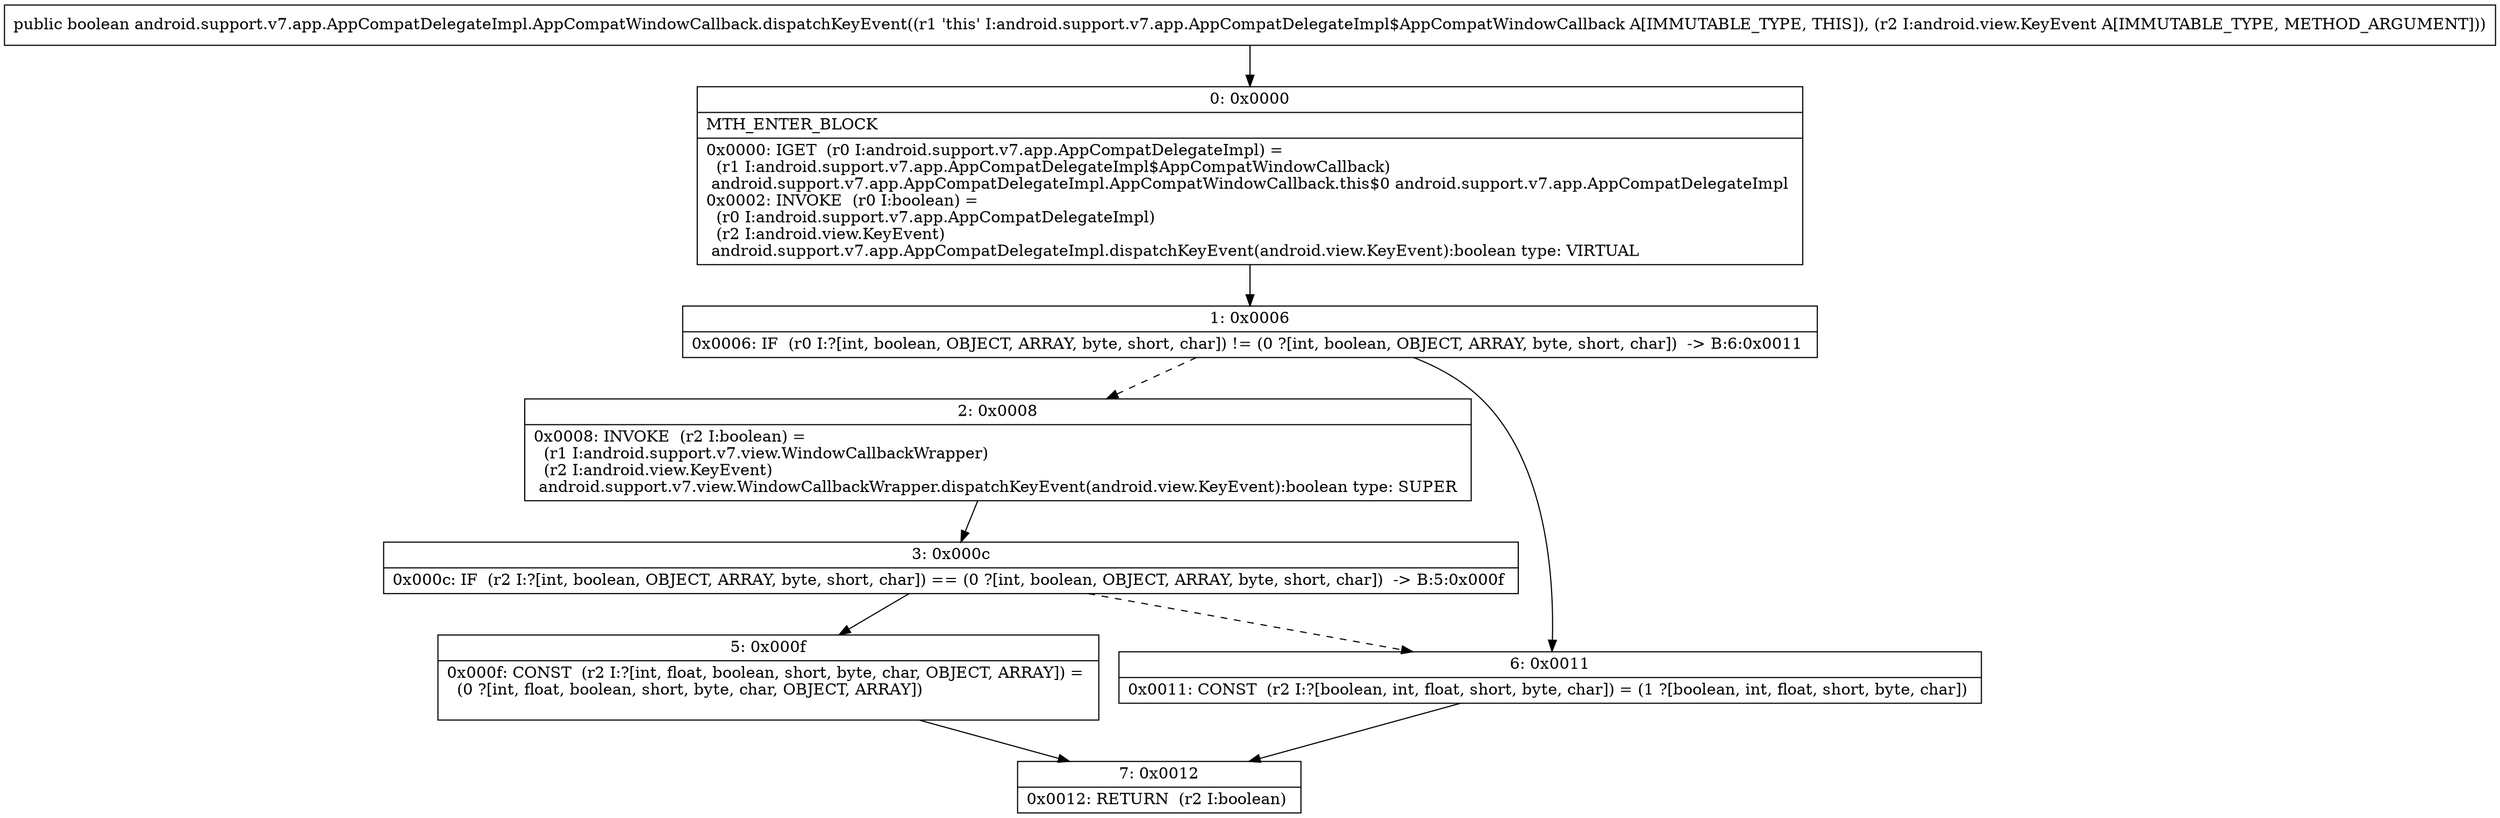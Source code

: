 digraph "CFG forandroid.support.v7.app.AppCompatDelegateImpl.AppCompatWindowCallback.dispatchKeyEvent(Landroid\/view\/KeyEvent;)Z" {
Node_0 [shape=record,label="{0\:\ 0x0000|MTH_ENTER_BLOCK\l|0x0000: IGET  (r0 I:android.support.v7.app.AppCompatDelegateImpl) = \l  (r1 I:android.support.v7.app.AppCompatDelegateImpl$AppCompatWindowCallback)\l android.support.v7.app.AppCompatDelegateImpl.AppCompatWindowCallback.this$0 android.support.v7.app.AppCompatDelegateImpl \l0x0002: INVOKE  (r0 I:boolean) = \l  (r0 I:android.support.v7.app.AppCompatDelegateImpl)\l  (r2 I:android.view.KeyEvent)\l android.support.v7.app.AppCompatDelegateImpl.dispatchKeyEvent(android.view.KeyEvent):boolean type: VIRTUAL \l}"];
Node_1 [shape=record,label="{1\:\ 0x0006|0x0006: IF  (r0 I:?[int, boolean, OBJECT, ARRAY, byte, short, char]) != (0 ?[int, boolean, OBJECT, ARRAY, byte, short, char])  \-\> B:6:0x0011 \l}"];
Node_2 [shape=record,label="{2\:\ 0x0008|0x0008: INVOKE  (r2 I:boolean) = \l  (r1 I:android.support.v7.view.WindowCallbackWrapper)\l  (r2 I:android.view.KeyEvent)\l android.support.v7.view.WindowCallbackWrapper.dispatchKeyEvent(android.view.KeyEvent):boolean type: SUPER \l}"];
Node_3 [shape=record,label="{3\:\ 0x000c|0x000c: IF  (r2 I:?[int, boolean, OBJECT, ARRAY, byte, short, char]) == (0 ?[int, boolean, OBJECT, ARRAY, byte, short, char])  \-\> B:5:0x000f \l}"];
Node_5 [shape=record,label="{5\:\ 0x000f|0x000f: CONST  (r2 I:?[int, float, boolean, short, byte, char, OBJECT, ARRAY]) = \l  (0 ?[int, float, boolean, short, byte, char, OBJECT, ARRAY])\l \l}"];
Node_6 [shape=record,label="{6\:\ 0x0011|0x0011: CONST  (r2 I:?[boolean, int, float, short, byte, char]) = (1 ?[boolean, int, float, short, byte, char]) \l}"];
Node_7 [shape=record,label="{7\:\ 0x0012|0x0012: RETURN  (r2 I:boolean) \l}"];
MethodNode[shape=record,label="{public boolean android.support.v7.app.AppCompatDelegateImpl.AppCompatWindowCallback.dispatchKeyEvent((r1 'this' I:android.support.v7.app.AppCompatDelegateImpl$AppCompatWindowCallback A[IMMUTABLE_TYPE, THIS]), (r2 I:android.view.KeyEvent A[IMMUTABLE_TYPE, METHOD_ARGUMENT])) }"];
MethodNode -> Node_0;
Node_0 -> Node_1;
Node_1 -> Node_2[style=dashed];
Node_1 -> Node_6;
Node_2 -> Node_3;
Node_3 -> Node_5;
Node_3 -> Node_6[style=dashed];
Node_5 -> Node_7;
Node_6 -> Node_7;
}

